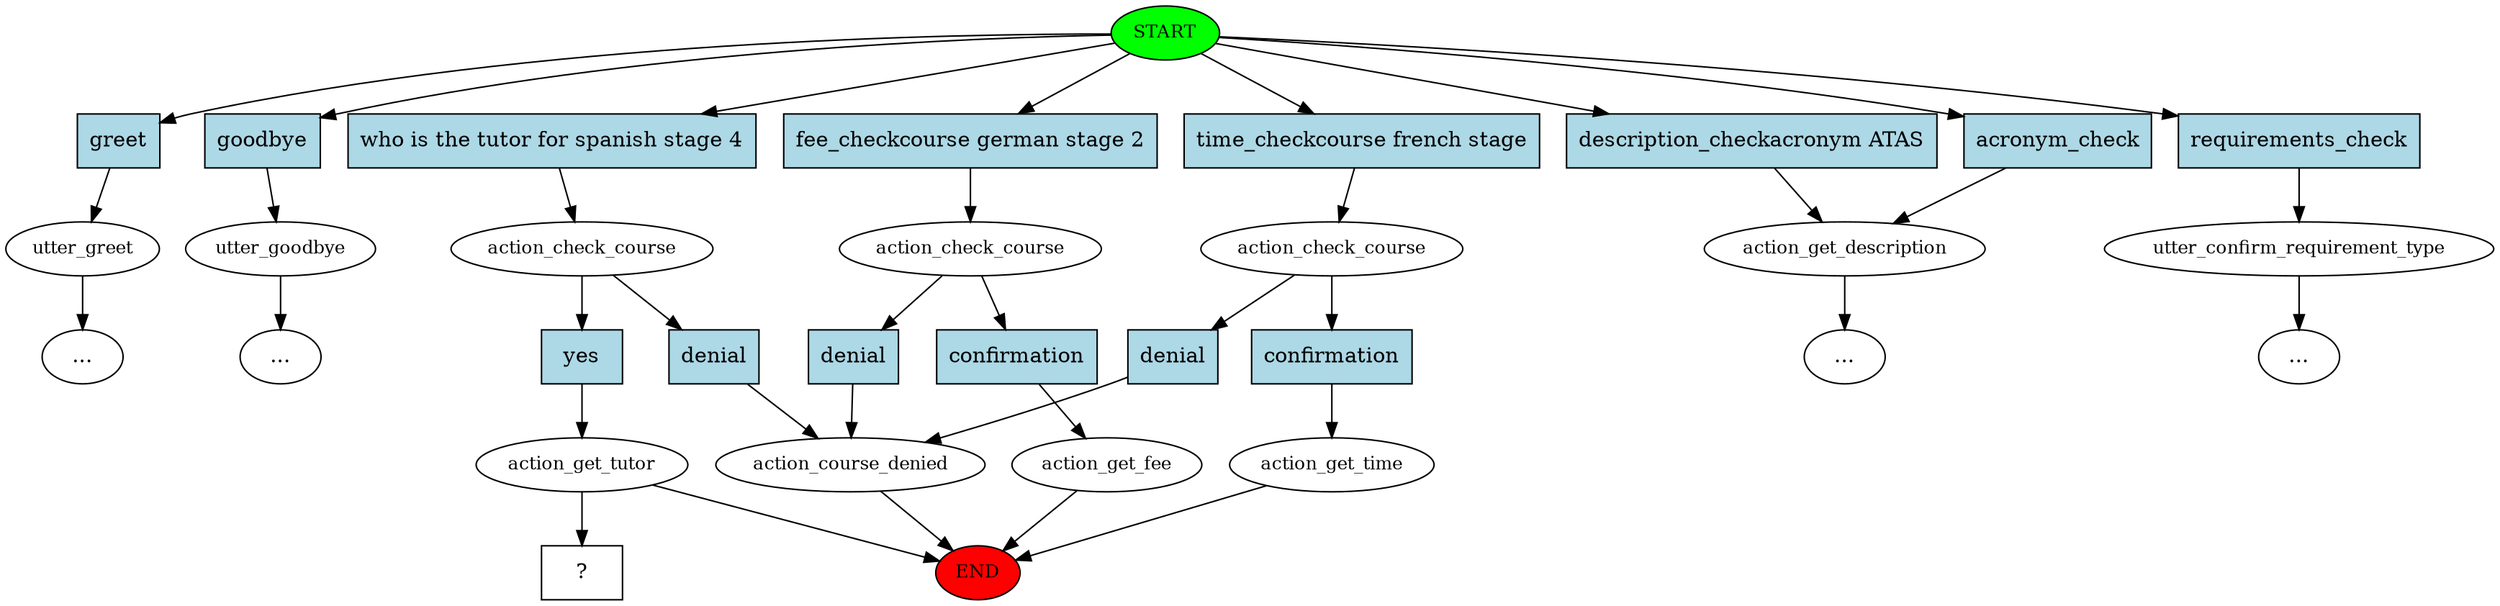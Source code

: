 digraph  {
0 [class="start active", fillcolor=green, fontsize=12, label=START, style=filled];
"-1" [class=end, fillcolor=red, fontsize=12, label=END, style=filled];
1 [class="", fontsize=12, label=utter_greet];
"-3" [class=ellipsis, label="..."];
2 [class="", fontsize=12, label=utter_goodbye];
"-4" [class=ellipsis, label="..."];
3 [class="", fontsize=12, label=action_check_course];
4 [class="", fontsize=12, label=action_get_fee];
6 [class="", fontsize=12, label=action_course_denied];
7 [class="", fontsize=12, label=action_check_course];
8 [class="", fontsize=12, label=action_get_time];
11 [class="", fontsize=12, label=action_get_description];
13 [class=active, fontsize=12, label=action_check_course];
14 [class=active, fontsize=12, label=action_get_tutor];
17 [class="", fontsize=12, label=utter_confirm_requirement_type];
"-7" [class=ellipsis, label="..."];
"-11" [class=ellipsis, label="..."];
32 [class="intent dashed active", label="  ?  ", shape=rect];
33 [class=intent, fillcolor=lightblue, label=greet, shape=rect, style=filled];
34 [class=intent, fillcolor=lightblue, label=goodbye, shape=rect, style=filled];
35 [class=intent, fillcolor=lightblue, label="fee_checkcourse german stage 2", shape=rect, style=filled];
36 [class=intent, fillcolor=lightblue, label="time_checkcourse french stage", shape=rect, style=filled];
37 [class=intent, fillcolor=lightblue, label="description_checkacronym ATAS", shape=rect, style=filled];
38 [class=intent, fillcolor=lightblue, label=acronym_check, shape=rect, style=filled];
39 [class="intent active", fillcolor=lightblue, label="who is the tutor for spanish stage 4", shape=rect, style=filled];
40 [class=intent, fillcolor=lightblue, label=requirements_check, shape=rect, style=filled];
41 [class=intent, fillcolor=lightblue, label=confirmation, shape=rect, style=filled];
42 [class=intent, fillcolor=lightblue, label=denial, shape=rect, style=filled];
43 [class=intent, fillcolor=lightblue, label=confirmation, shape=rect, style=filled];
44 [class=intent, fillcolor=lightblue, label=denial, shape=rect, style=filled];
45 [class="intent active", fillcolor=lightblue, label=yes, shape=rect, style=filled];
46 [class=intent, fillcolor=lightblue, label=denial, shape=rect, style=filled];
0 -> 33  [class="", key=0];
0 -> 34  [class="", key=0];
0 -> 35  [class="", key=0];
0 -> 36  [class="", key=0];
0 -> 37  [class="", key=0];
0 -> 38  [class="", key=0];
0 -> 39  [class=active, key=0];
0 -> 40  [class="", key=0];
1 -> "-3"  [class="", key=NONE, label=""];
2 -> "-4"  [class="", key=NONE, label=""];
3 -> 41  [class="", key=0];
3 -> 42  [class="", key=0];
4 -> "-1"  [class="", key=NONE, label=""];
6 -> "-1"  [class="", key=NONE, label=""];
7 -> 43  [class="", key=0];
7 -> 44  [class="", key=0];
8 -> "-1"  [class="", key=NONE, label=""];
11 -> "-11"  [class="", key=NONE, label=""];
13 -> 45  [class=active, key=0];
13 -> 46  [class="", key=0];
14 -> "-1"  [class="", key=NONE, label=""];
14 -> 32  [class=active, key=NONE, label=""];
17 -> "-7"  [class="", key=NONE, label=""];
33 -> 1  [class="", key=0];
34 -> 2  [class="", key=0];
35 -> 3  [class="", key=0];
36 -> 7  [class="", key=0];
37 -> 11  [class="", key=0];
38 -> 11  [class="", key=0];
39 -> 13  [class=active, key=0];
40 -> 17  [class="", key=0];
41 -> 4  [class="", key=0];
42 -> 6  [class="", key=0];
43 -> 8  [class="", key=0];
44 -> 6  [class="", key=0];
45 -> 14  [class=active, key=0];
46 -> 6  [class="", key=0];
}
